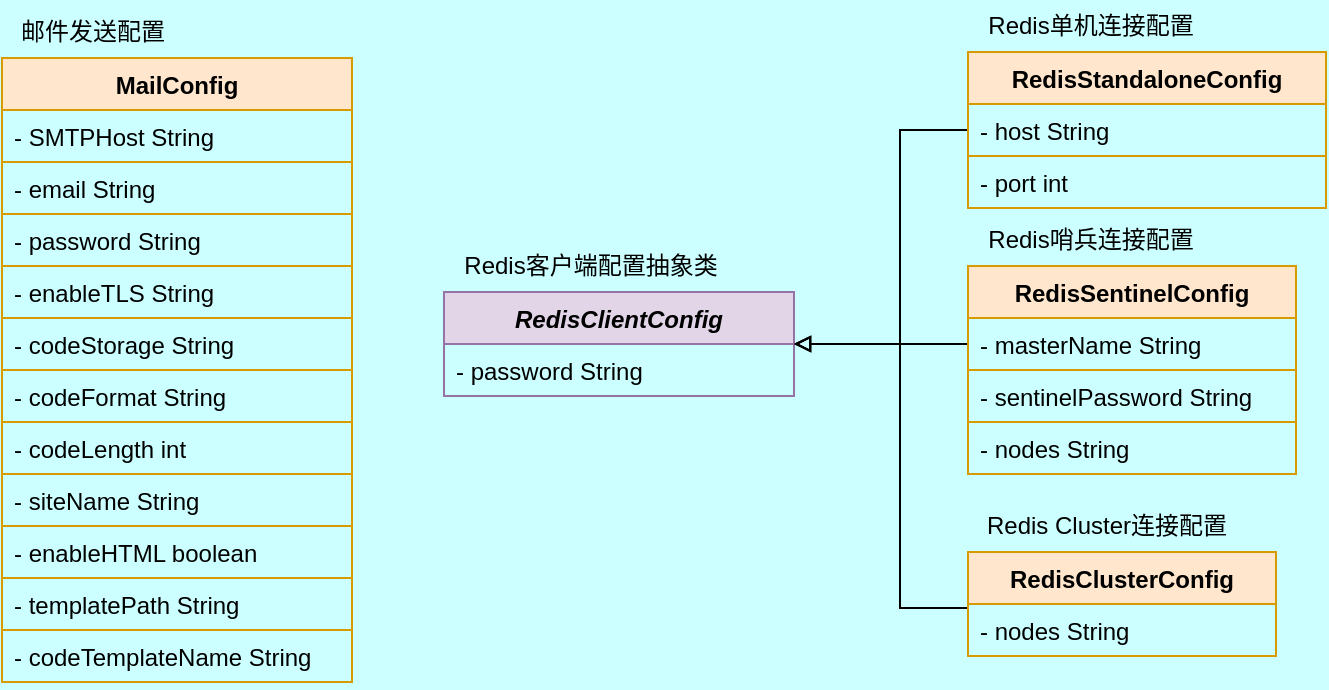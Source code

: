 <mxfile version="24.2.5" type="device">
  <diagram name="配置类" id="Qa2K5EedsoL5Jt3pOtxn">
    <mxGraphModel dx="263" dy="390" grid="0" gridSize="10" guides="1" tooltips="1" connect="1" arrows="1" fold="1" page="0" pageScale="1" pageWidth="827" pageHeight="1169" background="#CCFFFF" math="0" shadow="0">
      <root>
        <mxCell id="0" />
        <mxCell id="1" parent="0" />
        <mxCell id="o5WDj3EkV3XwLdwwBEam-1" value="MailConfig" style="swimlane;fontStyle=1;align=center;verticalAlign=top;childLayout=stackLayout;horizontal=1;startSize=26;horizontalStack=0;resizeParent=1;resizeParentMax=0;resizeLast=0;collapsible=1;marginBottom=0;whiteSpace=wrap;html=1;fillColor=#ffe6cc;strokeColor=#d79b00;" parent="1" vertex="1">
          <mxGeometry x="421" y="309" width="175" height="312" as="geometry" />
        </mxCell>
        <mxCell id="o5WDj3EkV3XwLdwwBEam-2" value="- SMTPHost String" style="text;strokeColor=#d79b00;fillColor=none;align=left;verticalAlign=top;spacingLeft=4;spacingRight=4;overflow=hidden;rotatable=0;points=[[0,0.5],[1,0.5]];portConstraint=eastwest;whiteSpace=wrap;html=1;" parent="o5WDj3EkV3XwLdwwBEam-1" vertex="1">
          <mxGeometry y="26" width="175" height="26" as="geometry" />
        </mxCell>
        <mxCell id="o5WDj3EkV3XwLdwwBEam-4" value="- email String" style="text;strokeColor=#d79b00;fillColor=none;align=left;verticalAlign=top;spacingLeft=4;spacingRight=4;overflow=hidden;rotatable=0;points=[[0,0.5],[1,0.5]];portConstraint=eastwest;whiteSpace=wrap;html=1;" parent="o5WDj3EkV3XwLdwwBEam-1" vertex="1">
          <mxGeometry y="52" width="175" height="26" as="geometry" />
        </mxCell>
        <mxCell id="o5WDj3EkV3XwLdwwBEam-5" value="- password String" style="text;strokeColor=#d79b00;fillColor=none;align=left;verticalAlign=top;spacingLeft=4;spacingRight=4;overflow=hidden;rotatable=0;points=[[0,0.5],[1,0.5]];portConstraint=eastwest;whiteSpace=wrap;html=1;" parent="o5WDj3EkV3XwLdwwBEam-1" vertex="1">
          <mxGeometry y="78" width="175" height="26" as="geometry" />
        </mxCell>
        <mxCell id="o5WDj3EkV3XwLdwwBEam-6" value="- enableTLS String" style="text;strokeColor=#d79b00;fillColor=none;align=left;verticalAlign=top;spacingLeft=4;spacingRight=4;overflow=hidden;rotatable=0;points=[[0,0.5],[1,0.5]];portConstraint=eastwest;whiteSpace=wrap;html=1;" parent="o5WDj3EkV3XwLdwwBEam-1" vertex="1">
          <mxGeometry y="104" width="175" height="26" as="geometry" />
        </mxCell>
        <mxCell id="o5WDj3EkV3XwLdwwBEam-7" value="- codeStorage String" style="text;strokeColor=#d79b00;fillColor=none;align=left;verticalAlign=top;spacingLeft=4;spacingRight=4;overflow=hidden;rotatable=0;points=[[0,0.5],[1,0.5]];portConstraint=eastwest;whiteSpace=wrap;html=1;" parent="o5WDj3EkV3XwLdwwBEam-1" vertex="1">
          <mxGeometry y="130" width="175" height="26" as="geometry" />
        </mxCell>
        <mxCell id="o5WDj3EkV3XwLdwwBEam-8" value="- codeFormat String" style="text;strokeColor=#d79b00;fillColor=none;align=left;verticalAlign=top;spacingLeft=4;spacingRight=4;overflow=hidden;rotatable=0;points=[[0,0.5],[1,0.5]];portConstraint=eastwest;whiteSpace=wrap;html=1;" parent="o5WDj3EkV3XwLdwwBEam-1" vertex="1">
          <mxGeometry y="156" width="175" height="26" as="geometry" />
        </mxCell>
        <mxCell id="o5WDj3EkV3XwLdwwBEam-9" value="- codeLength int" style="text;strokeColor=#d79b00;fillColor=none;align=left;verticalAlign=top;spacingLeft=4;spacingRight=4;overflow=hidden;rotatable=0;points=[[0,0.5],[1,0.5]];portConstraint=eastwest;whiteSpace=wrap;html=1;" parent="o5WDj3EkV3XwLdwwBEam-1" vertex="1">
          <mxGeometry y="182" width="175" height="26" as="geometry" />
        </mxCell>
        <mxCell id="o5WDj3EkV3XwLdwwBEam-10" value="- siteName String" style="text;strokeColor=#d79b00;fillColor=none;align=left;verticalAlign=top;spacingLeft=4;spacingRight=4;overflow=hidden;rotatable=0;points=[[0,0.5],[1,0.5]];portConstraint=eastwest;whiteSpace=wrap;html=1;" parent="o5WDj3EkV3XwLdwwBEam-1" vertex="1">
          <mxGeometry y="208" width="175" height="26" as="geometry" />
        </mxCell>
        <mxCell id="o5WDj3EkV3XwLdwwBEam-11" value="- enableHTML boolean" style="text;strokeColor=#d79b00;fillColor=none;align=left;verticalAlign=top;spacingLeft=4;spacingRight=4;overflow=hidden;rotatable=0;points=[[0,0.5],[1,0.5]];portConstraint=eastwest;whiteSpace=wrap;html=1;" parent="o5WDj3EkV3XwLdwwBEam-1" vertex="1">
          <mxGeometry y="234" width="175" height="26" as="geometry" />
        </mxCell>
        <mxCell id="o5WDj3EkV3XwLdwwBEam-12" value="- templatePath String" style="text;strokeColor=#d79b00;fillColor=none;align=left;verticalAlign=top;spacingLeft=4;spacingRight=4;overflow=hidden;rotatable=0;points=[[0,0.5],[1,0.5]];portConstraint=eastwest;whiteSpace=wrap;html=1;" parent="o5WDj3EkV3XwLdwwBEam-1" vertex="1">
          <mxGeometry y="260" width="175" height="26" as="geometry" />
        </mxCell>
        <mxCell id="o5WDj3EkV3XwLdwwBEam-13" value="- codeTemplateName String" style="text;strokeColor=#d79b00;fillColor=none;align=left;verticalAlign=top;spacingLeft=4;spacingRight=4;overflow=hidden;rotatable=0;points=[[0,0.5],[1,0.5]];portConstraint=eastwest;whiteSpace=wrap;html=1;" parent="o5WDj3EkV3XwLdwwBEam-1" vertex="1">
          <mxGeometry y="286" width="175" height="26" as="geometry" />
        </mxCell>
        <mxCell id="o5WDj3EkV3XwLdwwBEam-14" value="邮件发送配置" style="text;html=1;align=center;verticalAlign=middle;resizable=0;points=[];autosize=1;strokeColor=none;fillColor=none;" parent="1" vertex="1">
          <mxGeometry x="421" y="283" width="90" height="26" as="geometry" />
        </mxCell>
        <mxCell id="o5WDj3EkV3XwLdwwBEam-15" value="&lt;i&gt;RedisClientConfig&lt;/i&gt;" style="swimlane;fontStyle=1;align=center;verticalAlign=top;childLayout=stackLayout;horizontal=1;startSize=26;horizontalStack=0;resizeParent=1;resizeParentMax=0;resizeLast=0;collapsible=1;marginBottom=0;whiteSpace=wrap;html=1;fillColor=#e1d5e7;strokeColor=#9673a6;" parent="1" vertex="1">
          <mxGeometry x="642" y="426" width="175" height="52" as="geometry" />
        </mxCell>
        <mxCell id="o5WDj3EkV3XwLdwwBEam-18" value="- password String" style="text;strokeColor=#9673a6;fillColor=none;align=left;verticalAlign=top;spacingLeft=4;spacingRight=4;overflow=hidden;rotatable=0;points=[[0,0.5],[1,0.5]];portConstraint=eastwest;whiteSpace=wrap;html=1;" parent="o5WDj3EkV3XwLdwwBEam-15" vertex="1">
          <mxGeometry y="26" width="175" height="26" as="geometry" />
        </mxCell>
        <mxCell id="o5WDj3EkV3XwLdwwBEam-27" value="Redis客户端配置抽象类" style="text;html=1;align=center;verticalAlign=middle;resizable=0;points=[];autosize=1;strokeColor=none;fillColor=none;" parent="1" vertex="1">
          <mxGeometry x="642" y="400" width="145" height="26" as="geometry" />
        </mxCell>
        <mxCell id="o5WDj3EkV3XwLdwwBEam-49" style="edgeStyle=orthogonalEdgeStyle;rounded=0;orthogonalLoop=1;jettySize=auto;html=1;strokeColor=default;align=center;verticalAlign=middle;fontFamily=Helvetica;fontSize=11;fontColor=default;labelBackgroundColor=default;endArrow=block;endFill=0;" parent="1" source="o5WDj3EkV3XwLdwwBEam-28" target="o5WDj3EkV3XwLdwwBEam-15" edge="1">
          <mxGeometry relative="1" as="geometry">
            <Array as="points">
              <mxPoint x="870" y="345" />
              <mxPoint x="870" y="452" />
            </Array>
          </mxGeometry>
        </mxCell>
        <mxCell id="o5WDj3EkV3XwLdwwBEam-28" value="RedisStandaloneConfig" style="swimlane;fontStyle=1;align=center;verticalAlign=top;childLayout=stackLayout;horizontal=1;startSize=26;horizontalStack=0;resizeParent=1;resizeParentMax=0;resizeLast=0;collapsible=1;marginBottom=0;whiteSpace=wrap;html=1;fillColor=#ffe6cc;strokeColor=#d79b00;" parent="1" vertex="1">
          <mxGeometry x="904" y="306" width="179" height="78" as="geometry" />
        </mxCell>
        <mxCell id="o5WDj3EkV3XwLdwwBEam-38" value="- host String" style="text;strokeColor=#d79b00;fillColor=none;align=left;verticalAlign=top;spacingLeft=4;spacingRight=4;overflow=hidden;rotatable=0;points=[[0,0.5],[1,0.5]];portConstraint=eastwest;whiteSpace=wrap;html=1;" parent="o5WDj3EkV3XwLdwwBEam-28" vertex="1">
          <mxGeometry y="26" width="179" height="26" as="geometry" />
        </mxCell>
        <mxCell id="o5WDj3EkV3XwLdwwBEam-39" value="- port int" style="text;strokeColor=#d79b00;fillColor=none;align=left;verticalAlign=top;spacingLeft=4;spacingRight=4;overflow=hidden;rotatable=0;points=[[0,0.5],[1,0.5]];portConstraint=eastwest;whiteSpace=wrap;html=1;" parent="o5WDj3EkV3XwLdwwBEam-28" vertex="1">
          <mxGeometry y="52" width="179" height="26" as="geometry" />
        </mxCell>
        <mxCell id="o5WDj3EkV3XwLdwwBEam-50" style="edgeStyle=orthogonalEdgeStyle;rounded=0;orthogonalLoop=1;jettySize=auto;html=1;strokeColor=default;align=center;verticalAlign=middle;fontFamily=Helvetica;fontSize=11;fontColor=default;labelBackgroundColor=default;endArrow=block;endFill=0;" parent="1" source="o5WDj3EkV3XwLdwwBEam-41" target="o5WDj3EkV3XwLdwwBEam-18" edge="1">
          <mxGeometry relative="1" as="geometry">
            <Array as="points">
              <mxPoint x="862" y="452" />
              <mxPoint x="862" y="452" />
            </Array>
          </mxGeometry>
        </mxCell>
        <mxCell id="o5WDj3EkV3XwLdwwBEam-41" value="RedisSentinelConfig" style="swimlane;fontStyle=1;align=center;verticalAlign=top;childLayout=stackLayout;horizontal=1;startSize=26;horizontalStack=0;resizeParent=1;resizeParentMax=0;resizeLast=0;collapsible=1;marginBottom=0;whiteSpace=wrap;html=1;fillColor=#ffe6cc;strokeColor=#d79b00;" parent="1" vertex="1">
          <mxGeometry x="904" y="413" width="164" height="104" as="geometry" />
        </mxCell>
        <mxCell id="o5WDj3EkV3XwLdwwBEam-42" value="- masterName String" style="text;strokeColor=#d79b00;fillColor=none;align=left;verticalAlign=top;spacingLeft=4;spacingRight=4;overflow=hidden;rotatable=0;points=[[0,0.5],[1,0.5]];portConstraint=eastwest;whiteSpace=wrap;html=1;" parent="o5WDj3EkV3XwLdwwBEam-41" vertex="1">
          <mxGeometry y="26" width="164" height="26" as="geometry" />
        </mxCell>
        <mxCell id="JS3WtPZuW8s0aRBatGLK-1" value="- sentinelPassword String" style="text;strokeColor=#d79b00;fillColor=none;align=left;verticalAlign=top;spacingLeft=4;spacingRight=4;overflow=hidden;rotatable=0;points=[[0,0.5],[1,0.5]];portConstraint=eastwest;whiteSpace=wrap;html=1;" vertex="1" parent="o5WDj3EkV3XwLdwwBEam-41">
          <mxGeometry y="52" width="164" height="26" as="geometry" />
        </mxCell>
        <mxCell id="o5WDj3EkV3XwLdwwBEam-43" value="- nodes String" style="text;strokeColor=#d79b00;fillColor=none;align=left;verticalAlign=top;spacingLeft=4;spacingRight=4;overflow=hidden;rotatable=0;points=[[0,0.5],[1,0.5]];portConstraint=eastwest;whiteSpace=wrap;html=1;" parent="o5WDj3EkV3XwLdwwBEam-41" vertex="1">
          <mxGeometry y="78" width="164" height="26" as="geometry" />
        </mxCell>
        <mxCell id="o5WDj3EkV3XwLdwwBEam-51" style="edgeStyle=orthogonalEdgeStyle;rounded=0;orthogonalLoop=1;jettySize=auto;html=1;strokeColor=default;align=center;verticalAlign=middle;fontFamily=Helvetica;fontSize=11;fontColor=default;labelBackgroundColor=default;endArrow=block;endFill=0;" parent="1" source="o5WDj3EkV3XwLdwwBEam-45" target="o5WDj3EkV3XwLdwwBEam-15" edge="1">
          <mxGeometry relative="1" as="geometry">
            <Array as="points">
              <mxPoint x="870" y="584" />
              <mxPoint x="870" y="452" />
            </Array>
          </mxGeometry>
        </mxCell>
        <mxCell id="o5WDj3EkV3XwLdwwBEam-45" value="RedisClusterConfig" style="swimlane;fontStyle=1;align=center;verticalAlign=top;childLayout=stackLayout;horizontal=1;startSize=26;horizontalStack=0;resizeParent=1;resizeParentMax=0;resizeLast=0;collapsible=1;marginBottom=0;whiteSpace=wrap;html=1;fillColor=#ffe6cc;strokeColor=#d79b00;" parent="1" vertex="1">
          <mxGeometry x="904" y="556" width="154" height="52" as="geometry" />
        </mxCell>
        <mxCell id="o5WDj3EkV3XwLdwwBEam-46" value="- nodes String" style="text;strokeColor=#d79b00;fillColor=none;align=left;verticalAlign=top;spacingLeft=4;spacingRight=4;overflow=hidden;rotatable=0;points=[[0,0.5],[1,0.5]];portConstraint=eastwest;whiteSpace=wrap;html=1;" parent="o5WDj3EkV3XwLdwwBEam-45" vertex="1">
          <mxGeometry y="26" width="154" height="26" as="geometry" />
        </mxCell>
        <mxCell id="o5WDj3EkV3XwLdwwBEam-52" value="Redis单机连接配置" style="text;html=1;align=center;verticalAlign=middle;resizable=0;points=[];autosize=1;strokeColor=none;fillColor=none;" parent="1" vertex="1">
          <mxGeometry x="904" y="280" width="121" height="26" as="geometry" />
        </mxCell>
        <mxCell id="o5WDj3EkV3XwLdwwBEam-53" value="Redis哨兵连接配置" style="text;html=1;align=center;verticalAlign=middle;resizable=0;points=[];autosize=1;strokeColor=none;fillColor=none;" parent="1" vertex="1">
          <mxGeometry x="904" y="387" width="121" height="26" as="geometry" />
        </mxCell>
        <mxCell id="o5WDj3EkV3XwLdwwBEam-54" value="Redis Cluster连接配置" style="text;html=1;align=center;verticalAlign=middle;resizable=0;points=[];autosize=1;strokeColor=none;fillColor=none;" parent="1" vertex="1">
          <mxGeometry x="904" y="530" width="138" height="26" as="geometry" />
        </mxCell>
      </root>
    </mxGraphModel>
  </diagram>
</mxfile>
